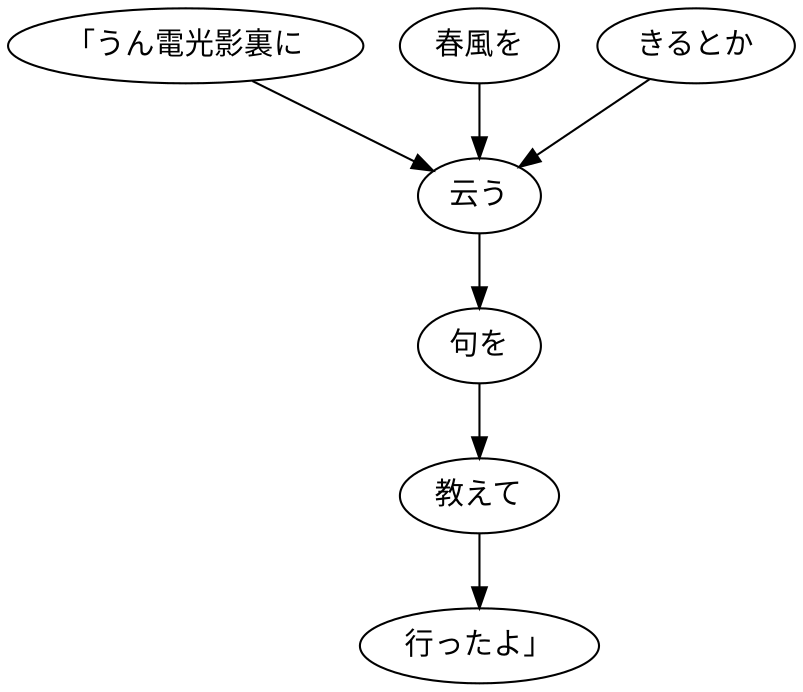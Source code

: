 digraph graph6111 {
	node0 [label="「うん電光影裏に"];
	node1 [label="春風を"];
	node2 [label="きるとか"];
	node3 [label="云う"];
	node4 [label="句を"];
	node5 [label="教えて"];
	node6 [label="行ったよ」"];
	node0 -> node3;
	node1 -> node3;
	node2 -> node3;
	node3 -> node4;
	node4 -> node5;
	node5 -> node6;
}
